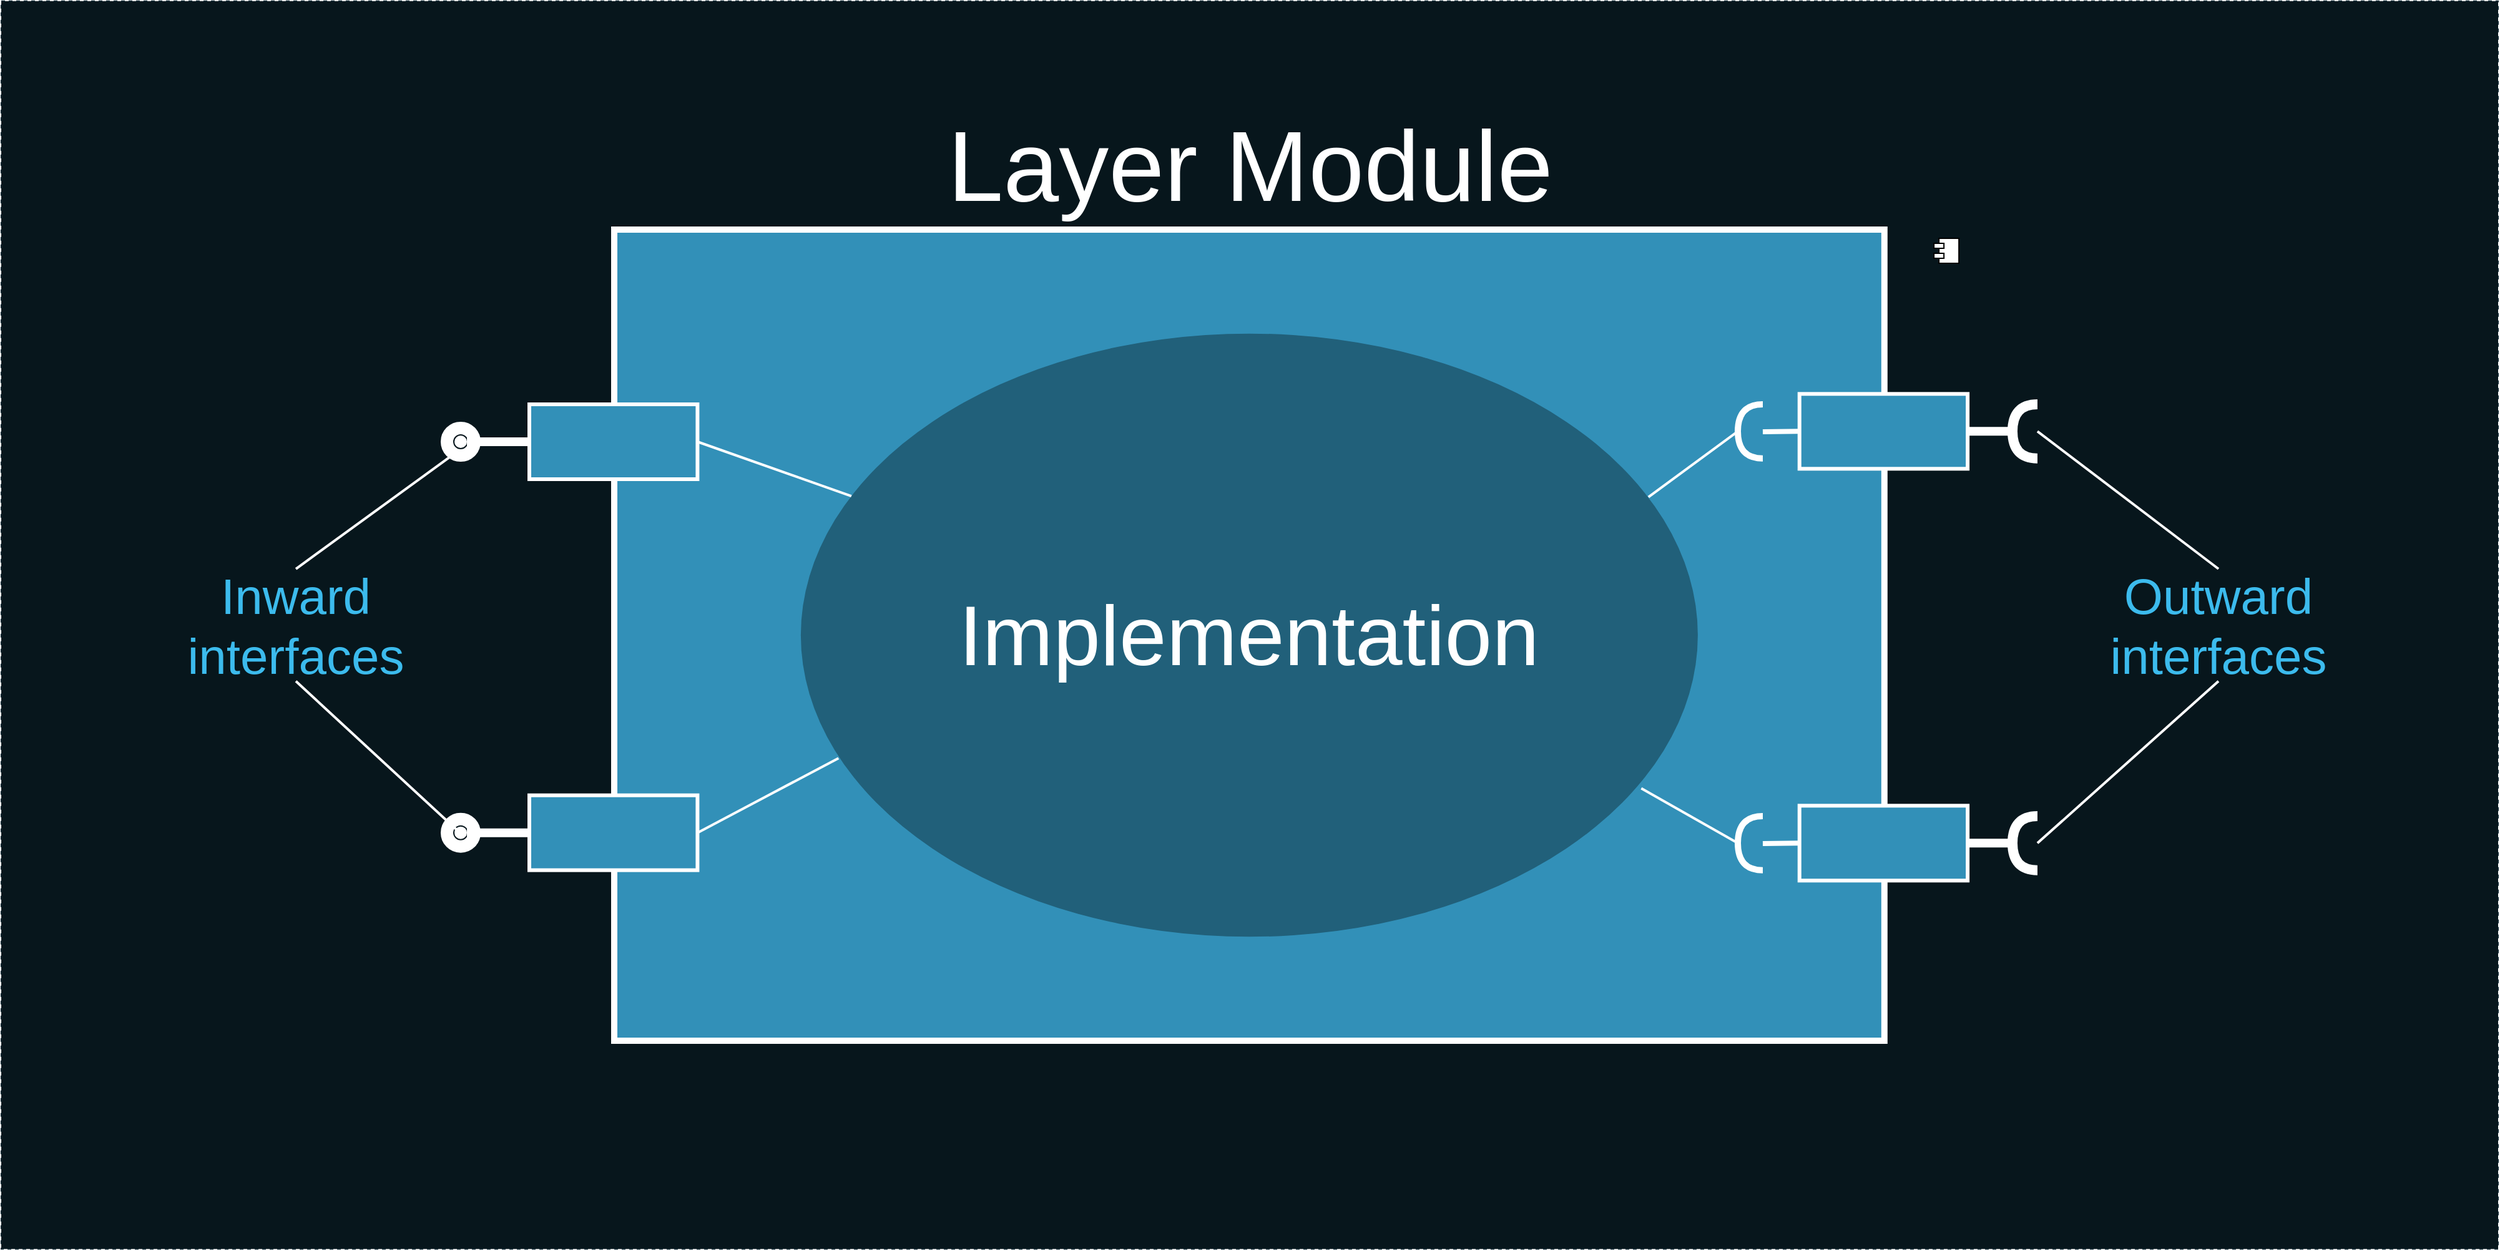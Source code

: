 <mxfile version="13.0.3" type="device"><diagram name="Page-1" id="b5b7bab2-c9e2-2cf4-8b2a-24fd1a2a6d21"><mxGraphModel dx="4512" dy="2343" grid="1" gridSize="10" guides="1" tooltips="1" connect="1" arrows="1" fold="1" page="1" pageScale="1" pageWidth="827" pageHeight="1169" background="#ffffff" math="0" shadow="0"><root><mxCell id="0"/><mxCell id="1" parent="0"/><mxCell id="crDRbli0xWPwZ9U8P9Jx-28" value="rusfinancebank.ru" style="rounded=0;whiteSpace=wrap;html=1;fillColor=#07161C;fontSize=30;fontColor=#FFFFFF;strokeColor=#0C242E;dashed=1;" parent="1" vertex="1"><mxGeometry x="-2440" y="-503.12" width="2000" height="1000" as="geometry"/></mxCell><mxCell id="tXMVsCFoQF1KZuXmmmwA-16" value="" style="rounded=0;orthogonalLoop=1;jettySize=auto;html=1;endArrow=none;endFill=0;fontSize=40;fontColor=#FFFFFF;strokeColor=#FFFFFF;strokeWidth=7;exitX=0;exitY=0.5;exitDx=0;exitDy=0;" parent="1" source="nEMtQPzapgCjAuKPO60t-6" target="tXMVsCFoQF1KZuXmmmwA-18" edge="1"><mxGeometry relative="1" as="geometry"><mxPoint x="-2239" y="5" as="sourcePoint"/><mxPoint x="-2069" y="5" as="targetPoint"/></mxGeometry></mxCell><mxCell id="tXMVsCFoQF1KZuXmmmwA-18" value="" style="ellipse;whiteSpace=wrap;html=1;fontFamily=Helvetica;fontSize=12;fontColor=#FFFFFF;align=center;strokeColor=#FFFFFF;fillColor=#ffffff;points=[];aspect=fixed;resizable=0;strokeWidth=22;" parent="1" vertex="1"><mxGeometry x="-2077" y="-155" width="10" height="10" as="geometry"/></mxCell><mxCell id="tXMVsCFoQF1KZuXmmmwA-21" value="Inward&lt;br&gt;interfaces" style="text;html=1;strokeColor=none;fillColor=none;align=center;verticalAlign=middle;whiteSpace=wrap;rounded=0;fontSize=40;fontColor=#3CBBED;" parent="1" vertex="1"><mxGeometry x="-2269" y="-48.12" width="130" height="90" as="geometry"/></mxCell><mxCell id="tXMVsCFoQF1KZuXmmmwA-23" value="" style="endArrow=none;html=1;strokeColor=#FFFFFF;strokeWidth=2;fontSize=33;fontColor=#3CBBED;entryX=0.371;entryY=1.186;entryDx=0;entryDy=0;entryPerimeter=0;exitX=0.5;exitY=0;exitDx=0;exitDy=0;" parent="1" source="tXMVsCFoQF1KZuXmmmwA-21" target="tXMVsCFoQF1KZuXmmmwA-18" edge="1"><mxGeometry width="50" height="50" relative="1" as="geometry"><mxPoint x="-2319" y="-40" as="sourcePoint"/><mxPoint x="-2269" y="-90" as="targetPoint"/></mxGeometry></mxCell><mxCell id="tXMVsCFoQF1KZuXmmmwA-24" value="" style="endArrow=none;html=1;strokeColor=#FFFFFF;strokeWidth=2;fontSize=33;fontColor=#3CBBED;entryX=0.214;entryY=0.296;entryDx=0;entryDy=0;entryPerimeter=0;exitX=0.5;exitY=1;exitDx=0;exitDy=0;" parent="1" source="tXMVsCFoQF1KZuXmmmwA-21" target="nEMtQPzapgCjAuKPO60t-9" edge="1"><mxGeometry width="50" height="50" relative="1" as="geometry"><mxPoint x="-2264" y="-28.12" as="sourcePoint"/><mxPoint x="-2049.57" y="162.71" as="targetPoint"/></mxGeometry></mxCell><mxCell id="tXMVsCFoQF1KZuXmmmwA-25" value="Outward&lt;br&gt;interfaces" style="text;html=1;strokeColor=none;fillColor=none;align=center;verticalAlign=middle;whiteSpace=wrap;rounded=0;fontSize=40;fontColor=#3CBBED;" parent="1" vertex="1"><mxGeometry x="-729" y="-48.12" width="130" height="90" as="geometry"/></mxCell><mxCell id="tXMVsCFoQF1KZuXmmmwA-26" value="" style="endArrow=none;html=1;strokeColor=#FFFFFF;strokeWidth=2;fontSize=33;fontColor=#3CBBED;entryX=0;entryY=0.5;entryDx=0;entryDy=0;exitX=0.5;exitY=1;exitDx=0;exitDy=0;entryPerimeter=0;" parent="1" source="tXMVsCFoQF1KZuXmmmwA-25" target="WUQhIYBa5418pxO2Ay4J-5" edge="1"><mxGeometry width="50" height="50" relative="1" as="geometry"><mxPoint x="-2194" y="51.88" as="sourcePoint"/><mxPoint x="-2039.57" y="172.71" as="targetPoint"/></mxGeometry></mxCell><mxCell id="tXMVsCFoQF1KZuXmmmwA-27" value="" style="endArrow=none;html=1;strokeColor=#FFFFFF;strokeWidth=2;fontSize=33;fontColor=#3CBBED;entryX=0;entryY=0.5;entryDx=0;entryDy=0;exitX=0.5;exitY=0;exitDx=0;exitDy=0;entryPerimeter=0;" parent="1" source="tXMVsCFoQF1KZuXmmmwA-25" target="WUQhIYBa5418pxO2Ay4J-1" edge="1"><mxGeometry width="50" height="50" relative="1" as="geometry"><mxPoint x="-654.0" y="51.88" as="sourcePoint"/><mxPoint x="-864.297" y="181.668" as="targetPoint"/></mxGeometry></mxCell><mxCell id="WUQhIYBa5418pxO2Ay4J-3" value="" style="group" parent="1" vertex="1" connectable="0"><mxGeometry x="-829" y="-180" width="20" height="43.33" as="geometry"/></mxCell><mxCell id="WUQhIYBa5418pxO2Ay4J-1" value="" style="shape=requiredInterface;html=1;verticalLabelPosition=bottom;strokeColor=#FFFFFF;strokeWidth=8;fontSize=33;fontColor=#3CBBED;rotation=-180;" parent="WUQhIYBa5418pxO2Ay4J-3" vertex="1"><mxGeometry width="20" height="43.33" as="geometry"/></mxCell><mxCell id="WUQhIYBa5418pxO2Ay4J-4" value="" style="group" parent="1" vertex="1" connectable="0"><mxGeometry x="-829" y="150" width="20" height="43.33" as="geometry"/></mxCell><mxCell id="WUQhIYBa5418pxO2Ay4J-5" value="" style="shape=requiredInterface;html=1;verticalLabelPosition=bottom;strokeColor=#FFFFFF;strokeWidth=8;fontSize=33;fontColor=#3CBBED;rotation=-180;" parent="WUQhIYBa5418pxO2Ay4J-4" vertex="1"><mxGeometry width="20" height="43.33" as="geometry"/></mxCell><mxCell id="WUQhIYBa5418pxO2Ay4J-6" value="" style="rounded=0;orthogonalLoop=1;jettySize=auto;html=1;endArrow=none;endFill=0;fontSize=40;fontColor=#FFFFFF;strokeColor=#FFFFFF;strokeWidth=7;exitX=1;exitY=0.5;exitDx=0;exitDy=0;exitPerimeter=0;entryX=1;entryY=0.5;entryDx=0;entryDy=0;" parent="1" source="WUQhIYBa5418pxO2Ay4J-5" target="nEMtQPzapgCjAuKPO60t-2" edge="1"><mxGeometry relative="1" as="geometry"><mxPoint x="-1929" y="-137.5" as="sourcePoint"/><mxPoint x="-874.297" y="171.668" as="targetPoint"/></mxGeometry></mxCell><mxCell id="WUQhIYBa5418pxO2Ay4J-13" value="" style="rounded=0;orthogonalLoop=1;jettySize=auto;html=1;endArrow=none;endFill=0;fontSize=40;fontColor=#FFFFFF;strokeColor=#FFFFFF;strokeWidth=4;exitX=0;exitY=0.5;exitDx=0;exitDy=0;" parent="1" edge="1"><mxGeometry relative="1" as="geometry"><mxPoint x="-990.238" y="-158.332" as="sourcePoint"/><mxPoint x="-1029" y="-158" as="targetPoint"/></mxGeometry></mxCell><mxCell id="6zHsUcergq1utXB0naxn-11" value="" style="html=1;dropTarget=0;strokeColor=#FFFFFF;strokeWidth=3;fillColor=#3290B8;fontSize=23;fontColor=#FFFFFF;labelPosition=center;verticalLabelPosition=top;align=center;verticalAlign=bottom;" parent="1" vertex="1"><mxGeometry x="-1949" y="-320" width="1017.41" height="650.0" as="geometry"/></mxCell><mxCell id="6zHsUcergq1utXB0naxn-12" value="" style="shape=component;jettyWidth=8;jettyHeight=4;" parent="6zHsUcergq1utXB0naxn-11" vertex="1"><mxGeometry x="1" width="20" height="20" relative="1" as="geometry"><mxPoint x="-27" y="7" as="offset"/></mxGeometry></mxCell><mxCell id="WUQhIYBa5418pxO2Ay4J-2" value="" style="rounded=0;orthogonalLoop=1;jettySize=auto;html=1;endArrow=none;endFill=0;fontSize=40;fontColor=#FFFFFF;strokeColor=#FFFFFF;strokeWidth=7;exitX=1;exitY=0.5;exitDx=0;exitDy=0;exitPerimeter=0;entryX=1;entryY=0.5;entryDx=0;entryDy=0;" parent="1" source="WUQhIYBa5418pxO2Ay4J-1" target="nEMtQPzapgCjAuKPO60t-1" edge="1"><mxGeometry relative="1" as="geometry"><mxPoint x="-1939" y="-147.5" as="sourcePoint"/><mxPoint x="-874.297" y="-158.332" as="targetPoint"/></mxGeometry></mxCell><mxCell id="tXMVsCFoQF1KZuXmmmwA-10" value="" style="group;labelPosition=center;verticalLabelPosition=top;align=center;verticalAlign=bottom;" parent="1" vertex="1" connectable="0"><mxGeometry x="-1949" y="-320" width="1084.08" height="650.0" as="geometry"/></mxCell><mxCell id="tXMVsCFoQF1KZuXmmmwA-11" value="&lt;font style=&quot;font-size: 80px&quot;&gt;Layer Module&lt;/font&gt;" style="html=1;dropTarget=0;strokeColor=#FFFFFF;strokeWidth=5;fillColor=#3290B8;fontSize=61;fontColor=#FFFFFF;labelPosition=center;verticalLabelPosition=top;align=center;verticalAlign=bottom;" parent="tXMVsCFoQF1KZuXmmmwA-10" vertex="1"><mxGeometry width="1017.41" height="650.0" as="geometry"/></mxCell><mxCell id="WUQhIYBa5418pxO2Ay4J-8" value="" style="group;strokeWidth=1;" parent="tXMVsCFoQF1KZuXmmmwA-10" vertex="1" connectable="0"><mxGeometry x="900" y="140" width="20" height="43.33" as="geometry"/></mxCell><mxCell id="WUQhIYBa5418pxO2Ay4J-9" value="" style="shape=requiredInterface;html=1;verticalLabelPosition=bottom;strokeColor=#FFFFFF;strokeWidth=5;fontSize=33;fontColor=#3CBBED;rotation=-180;" parent="WUQhIYBa5418pxO2Ay4J-8" vertex="1"><mxGeometry width="20" height="43.33" as="geometry"/></mxCell><mxCell id="nEMtQPzapgCjAuKPO60t-3" value="" style="rounded=0;orthogonalLoop=1;jettySize=auto;html=1;endArrow=none;endFill=0;fontSize=40;fontColor=#FFFFFF;strokeColor=#FFFFFF;strokeWidth=4;exitX=0;exitY=0.5;exitDx=0;exitDy=0;" edge="1" parent="WUQhIYBa5418pxO2Ay4J-8" source="nEMtQPzapgCjAuKPO60t-1"><mxGeometry relative="1" as="geometry"><mxPoint x="49.38" y="22.0" as="sourcePoint"/><mxPoint x="20" y="22" as="targetPoint"/></mxGeometry></mxCell><mxCell id="WUQhIYBa5418pxO2Ay4J-15" value="" style="group;strokeWidth=1;" parent="tXMVsCFoQF1KZuXmmmwA-10" vertex="1" connectable="0"><mxGeometry x="900" y="470" width="20" height="43.33" as="geometry"/></mxCell><mxCell id="WUQhIYBa5418pxO2Ay4J-16" value="" style="shape=requiredInterface;html=1;verticalLabelPosition=bottom;strokeColor=#FFFFFF;strokeWidth=5;fontSize=33;fontColor=#3CBBED;rotation=-180;" parent="WUQhIYBa5418pxO2Ay4J-15" vertex="1"><mxGeometry width="20" height="43.33" as="geometry"/></mxCell><mxCell id="WUQhIYBa5418pxO2Ay4J-18" value="" style="rounded=0;orthogonalLoop=1;jettySize=auto;html=1;endArrow=none;endFill=0;fontSize=40;fontColor=#FFFFFF;strokeColor=#FFFFFF;strokeWidth=4;exitX=0;exitY=0.5;exitDx=0;exitDy=0;" parent="tXMVsCFoQF1KZuXmmmwA-10" edge="1" source="nEMtQPzapgCjAuKPO60t-2"><mxGeometry relative="1" as="geometry"><mxPoint x="958.762" y="491.668" as="sourcePoint"/><mxPoint x="920.0" y="492" as="targetPoint"/></mxGeometry></mxCell><mxCell id="WUQhIYBa5418pxO2Ay4J-19" value="&lt;font color=&quot;#ffffff&quot; style=&quot;font-size: 68px&quot;&gt;Implementation&lt;/font&gt;" style="ellipse;whiteSpace=wrap;html=1;strokeColor=none;strokeWidth=5;fontSize=33;fontColor=#3CBBED;fillColor=#21607A;" parent="tXMVsCFoQF1KZuXmmmwA-10" vertex="1"><mxGeometry x="149.45" y="83.33" width="718.5" height="483.33" as="geometry"/></mxCell><mxCell id="WUQhIYBa5418pxO2Ay4J-10" value="" style="rounded=0;orthogonalLoop=1;jettySize=auto;html=1;endArrow=none;endFill=0;fontSize=40;fontColor=#FFFFFF;strokeColor=#FFFFFF;strokeWidth=2;exitX=1;exitY=0.5;exitDx=0;exitDy=0;exitPerimeter=0;entryX=0.945;entryY=0.271;entryDx=0;entryDy=0;entryPerimeter=0;" parent="tXMVsCFoQF1KZuXmmmwA-10" source="WUQhIYBa5418pxO2Ay4J-9" target="WUQhIYBa5418pxO2Ay4J-19" edge="1"><mxGeometry relative="1" as="geometry"><mxPoint x="-210" y="172.5" as="sourcePoint"/><mxPoint x="760" y="162" as="targetPoint"/></mxGeometry></mxCell><mxCell id="WUQhIYBa5418pxO2Ay4J-17" value="" style="rounded=0;orthogonalLoop=1;jettySize=auto;html=1;endArrow=none;endFill=0;fontSize=40;fontColor=#FFFFFF;strokeColor=#FFFFFF;strokeWidth=2;exitX=1;exitY=0.5;exitDx=0;exitDy=0;exitPerimeter=0;entryX=0.937;entryY=0.754;entryDx=0;entryDy=0;entryPerimeter=0;" parent="tXMVsCFoQF1KZuXmmmwA-10" source="WUQhIYBa5418pxO2Ay4J-16" target="WUQhIYBa5418pxO2Ay4J-19" edge="1"><mxGeometry relative="1" as="geometry"><mxPoint x="-210" y="502.5" as="sourcePoint"/><mxPoint x="760" y="492" as="targetPoint"/></mxGeometry></mxCell><mxCell id="WUQhIYBa5418pxO2Ay4J-28" value="" style="rounded=0;orthogonalLoop=1;jettySize=auto;html=1;endArrow=none;endFill=0;fontSize=40;fontColor=#FFFFFF;strokeColor=#FFFFFF;strokeWidth=2;entryX=0;entryY=0.25;entryDx=0;entryDy=0;" parent="tXMVsCFoQF1KZuXmmmwA-10" source="nEMtQPzapgCjAuKPO60t-6" target="tXMVsCFoQF1KZuXmmmwA-11" edge="1"><mxGeometry relative="1" as="geometry"><mxPoint x="10" y="172.5" as="sourcePoint"/><mxPoint x="209.504" y="180.502" as="targetPoint"/></mxGeometry></mxCell><mxCell id="nEMtQPzapgCjAuKPO60t-1" value="&lt;span style=&quot;font-family: monospace ; font-size: 0px&quot;&gt;%3CmxGraphModel%3E%3Croot%3E%3CmxCell%20id%3D%220%22%2F%3E%3CmxCell%20id%3D%221%22%20parent%3D%220%22%2F%3E%3CmxCell%20id%3D%222%22%20value%3D%22%22%20style%3D%22rounded%3D0%3BorthogonalLoop%3D1%3BjettySize%3Dauto%3Bhtml%3D1%3BendArrow%3Dnone%3BendFill%3D0%3BfontSize%3D40%3BfontColor%3D%23FFFFFF%3BstrokeColor%3D%23FFFFFF%3BstrokeWidth%3D4%3BexitX%3D0%3BexitY%3D0.5%3BexitDx%3D0%3BexitDy%3D0%3B%22%20edge%3D%221%22%20parent%3D%221%22%3E%3CmxGeometry%20relative%3D%221%22%20as%3D%22geometry%22%3E%3CmxPoint%20x%3D%22-999.62%22%20y%3D%22171.66%22%20as%3D%22sourcePoint%22%2F%3E%3CmxPoint%20x%3D%22-1029%22%20y%3D%22172%22%20as%3D%22targetPoint%22%2F%3E%3C%2FmxGeometry%3E%3C%2FmxCell%3E%3C%2Froot%3E%3C%2FmxGraphModel%3E&lt;/span&gt;&lt;span style=&quot;font-family: monospace ; font-size: 0px&quot;&gt;%3CmxGraphModel%3E%3Croot%3E%3CmxCell%20id%3D%220%22%2F%3E%3CmxCell%20id%3D%221%22%20parent%3D%220%22%2F%3E%3CmxCell%20id%3D%222%22%20value%3D%22%22%20style%3D%22rounded%3D0%3BorthogonalLoop%3D1%3BjettySize%3Dauto%3Bhtml%3D1%3BendArrow%3Dnone%3BendFill%3D0%3BfontSize%3D40%3BfontColor%3D%23FFFFFF%3BstrokeColor%3D%23FFFFFF%3BstrokeWidth%3D4%3BexitX%3D0%3BexitY%3D0.5%3BexitDx%3D0%3BexitDy%3D0%3B%22%20edge%3D%221%22%20parent%3D%221%22%3E%3CmxGeometry%20relative%3D%221%22%20as%3D%22geometry%22%3E%3CmxPoint%20x%3D%22-999.62%22%20y%3D%22171.66%22%20as%3D%22sourcePoint%22%2F%3E%3CmxPoint%20x%3D%22-1029%22%20y%3D%22172%22%20as%3D%22targetPoint%22%2F%3E%3C%2FmxGeometry%3E%3C%2FmxCell%3E%3C%2Froot%3E%3C%2FmxGraphModel%3E&lt;/span&gt;" style="rounded=0;whiteSpace=wrap;html=1;fillColor=#3290B8;strokeColor=#FFFFFF;strokeWidth=3;" vertex="1" parent="tXMVsCFoQF1KZuXmmmwA-10"><mxGeometry x="949.38" y="131.66" width="134.7" height="60" as="geometry"/></mxCell><mxCell id="nEMtQPzapgCjAuKPO60t-2" value="" style="rounded=0;whiteSpace=wrap;html=1;fillColor=#3290B8;strokeColor=#FFFFFF;strokeWidth=3;" vertex="1" parent="tXMVsCFoQF1KZuXmmmwA-10"><mxGeometry x="949.38" y="461.66" width="134.7" height="60" as="geometry"/></mxCell><mxCell id="tXMVsCFoQF1KZuXmmmwA-12" value="" style="shape=component;jettyWidth=8;jettyHeight=4;" parent="tXMVsCFoQF1KZuXmmmwA-10" vertex="1"><mxGeometry x="1" width="20" height="20" relative="1" as="geometry"><mxPoint x="-27" y="7" as="offset"/></mxGeometry></mxCell><mxCell id="nEMtQPzapgCjAuKPO60t-6" value="&lt;span style=&quot;font-family: monospace ; font-size: 0px&quot;&gt;%3CmxGraphModel%3E%3Croot%3E%3CmxCell%20id%3D%220%22%2F%3E%3CmxCell%20id%3D%221%22%20parent%3D%220%22%2F%3E%3CmxCell%20id%3D%222%22%20value%3D%22%22%20style%3D%22rounded%3D0%3BorthogonalLoop%3D1%3BjettySize%3Dauto%3Bhtml%3D1%3BendArrow%3Dnone%3BendFill%3D0%3BfontSize%3D40%3BfontColor%3D%23FFFFFF%3BstrokeColor%3D%23FFFFFF%3BstrokeWidth%3D4%3BexitX%3D0%3BexitY%3D0.5%3BexitDx%3D0%3BexitDy%3D0%3B%22%20edge%3D%221%22%20parent%3D%221%22%3E%3CmxGeometry%20relative%3D%221%22%20as%3D%22geometry%22%3E%3CmxPoint%20x%3D%22-999.62%22%20y%3D%22171.66%22%20as%3D%22sourcePoint%22%2F%3E%3CmxPoint%20x%3D%22-1029%22%20y%3D%22172%22%20as%3D%22targetPoint%22%2F%3E%3C%2FmxGeometry%3E%3C%2FmxCell%3E%3C%2Froot%3E%3C%2FmxGraphModel%3E&lt;/span&gt;&lt;span style=&quot;font-family: monospace ; font-size: 0px&quot;&gt;%3CmxGraphModel%3E%3Croot%3E%3CmxCell%20id%3D%220%22%2F%3E%3CmxCell%20id%3D%221%22%20parent%3D%220%22%2F%3E%3CmxCell%20id%3D%222%22%20value%3D%22%22%20style%3D%22rounded%3D0%3BorthogonalLoop%3D1%3BjettySize%3Dauto%3Bhtml%3D1%3BendArrow%3Dnone%3BendFill%3D0%3BfontSize%3D40%3BfontColor%3D%23FFFFFF%3BstrokeColor%3D%23FFFFFF%3BstrokeWidth%3D4%3BexitX%3D0%3BexitY%3D0.5%3BexitDx%3D0%3BexitDy%3D0%3B%22%20edge%3D%221%22%20parent%3D%221%22%3E%3CmxGeometry%20relative%3D%221%22%20as%3D%22geometry%22%3E%3CmxPoint%20x%3D%22-999.62%22%20y%3D%22171.66%22%20as%3D%22sourcePoint%22%2F%3E%3CmxPoint%20x%3D%22-1029%22%20y%3D%22172%22%20as%3D%22targetPoint%22%2F%3E%3C%2FmxGeometry%3E%3C%2FmxCell%3E%3C%2Froot%3E%3C%2FmxGraphModel%3E&lt;/span&gt;" style="rounded=0;whiteSpace=wrap;html=1;fillColor=#3290B8;strokeColor=#FFFFFF;strokeWidth=3;" vertex="1" parent="tXMVsCFoQF1KZuXmmmwA-10"><mxGeometry x="-68" y="140" width="134.7" height="60" as="geometry"/></mxCell><mxCell id="nEMtQPzapgCjAuKPO60t-7" value="" style="rounded=0;orthogonalLoop=1;jettySize=auto;html=1;endArrow=none;endFill=0;fontSize=40;fontColor=#FFFFFF;strokeColor=#FFFFFF;strokeWidth=2;entryX=1;entryY=0.5;entryDx=0;entryDy=0;" edge="1" parent="tXMVsCFoQF1KZuXmmmwA-10" source="WUQhIYBa5418pxO2Ay4J-19" target="nEMtQPzapgCjAuKPO60t-6"><mxGeometry relative="1" as="geometry"><mxPoint x="-1790.888" y="-103.319" as="sourcePoint"/><mxPoint x="-1949" y="-157.5" as="targetPoint"/></mxGeometry></mxCell><mxCell id="nEMtQPzapgCjAuKPO60t-8" value="" style="rounded=0;orthogonalLoop=1;jettySize=auto;html=1;endArrow=none;endFill=0;fontSize=40;fontColor=#FFFFFF;strokeColor=#FFFFFF;strokeWidth=7;exitX=0;exitY=0.5;exitDx=0;exitDy=0;" edge="1" parent="1" source="nEMtQPzapgCjAuKPO60t-11" target="nEMtQPzapgCjAuKPO60t-9"><mxGeometry relative="1" as="geometry"><mxPoint x="-2239" y="318.33" as="sourcePoint"/><mxPoint x="-2069" y="318.33" as="targetPoint"/></mxGeometry></mxCell><mxCell id="nEMtQPzapgCjAuKPO60t-9" value="" style="ellipse;whiteSpace=wrap;html=1;fontFamily=Helvetica;fontSize=12;fontColor=#FFFFFF;align=center;strokeColor=#FFFFFF;fillColor=#ffffff;points=[];aspect=fixed;resizable=0;strokeWidth=22;" vertex="1" parent="1"><mxGeometry x="-2077" y="158.33" width="10" height="10" as="geometry"/></mxCell><mxCell id="nEMtQPzapgCjAuKPO60t-10" value="" style="rounded=0;orthogonalLoop=1;jettySize=auto;html=1;endArrow=none;endFill=0;fontSize=40;fontColor=#FFFFFF;strokeColor=#FFFFFF;strokeWidth=2;entryX=0;entryY=0.25;entryDx=0;entryDy=0;" edge="1" parent="1" source="nEMtQPzapgCjAuKPO60t-11"><mxGeometry relative="1" as="geometry"><mxPoint x="10" y="485.83" as="sourcePoint"/><mxPoint x="-1949" y="155.83" as="targetPoint"/></mxGeometry></mxCell><mxCell id="nEMtQPzapgCjAuKPO60t-11" value="&lt;span style=&quot;font-family: monospace ; font-size: 0px&quot;&gt;%3CmxGraphModel%3E%3Croot%3E%3CmxCell%20id%3D%220%22%2F%3E%3CmxCell%20id%3D%221%22%20parent%3D%220%22%2F%3E%3CmxCell%20id%3D%222%22%20value%3D%22%22%20style%3D%22rounded%3D0%3BorthogonalLoop%3D1%3BjettySize%3Dauto%3Bhtml%3D1%3BendArrow%3Dnone%3BendFill%3D0%3BfontSize%3D40%3BfontColor%3D%23FFFFFF%3BstrokeColor%3D%23FFFFFF%3BstrokeWidth%3D4%3BexitX%3D0%3BexitY%3D0.5%3BexitDx%3D0%3BexitDy%3D0%3B%22%20edge%3D%221%22%20parent%3D%221%22%3E%3CmxGeometry%20relative%3D%221%22%20as%3D%22geometry%22%3E%3CmxPoint%20x%3D%22-999.62%22%20y%3D%22171.66%22%20as%3D%22sourcePoint%22%2F%3E%3CmxPoint%20x%3D%22-1029%22%20y%3D%22172%22%20as%3D%22targetPoint%22%2F%3E%3C%2FmxGeometry%3E%3C%2FmxCell%3E%3C%2Froot%3E%3C%2FmxGraphModel%3E&lt;/span&gt;&lt;span style=&quot;font-family: monospace ; font-size: 0px&quot;&gt;%3CmxGraphModel%3E%3Croot%3E%3CmxCell%20id%3D%220%22%2F%3E%3CmxCell%20id%3D%221%22%20parent%3D%220%22%2F%3E%3CmxCell%20id%3D%222%22%20value%3D%22%22%20style%3D%22rounded%3D0%3BorthogonalLoop%3D1%3BjettySize%3Dauto%3Bhtml%3D1%3BendArrow%3Dnone%3BendFill%3D0%3BfontSize%3D40%3BfontColor%3D%23FFFFFF%3BstrokeColor%3D%23FFFFFF%3BstrokeWidth%3D4%3BexitX%3D0%3BexitY%3D0.5%3BexitDx%3D0%3BexitDy%3D0%3B%22%20edge%3D%221%22%20parent%3D%221%22%3E%3CmxGeometry%20relative%3D%221%22%20as%3D%22geometry%22%3E%3CmxPoint%20x%3D%22-999.62%22%20y%3D%22171.66%22%20as%3D%22sourcePoint%22%2F%3E%3CmxPoint%20x%3D%22-1029%22%20y%3D%22172%22%20as%3D%22targetPoint%22%2F%3E%3C%2FmxGeometry%3E%3C%2FmxCell%3E%3C%2Froot%3E%3C%2FmxGraphModel%3E&lt;/span&gt;" style="rounded=0;whiteSpace=wrap;html=1;fillColor=#3290B8;strokeColor=#FFFFFF;strokeWidth=3;" vertex="1" parent="1"><mxGeometry x="-2017" y="133.33" width="134.7" height="60" as="geometry"/></mxCell><mxCell id="WUQhIYBa5418pxO2Ay4J-30" value="" style="rounded=0;orthogonalLoop=1;jettySize=auto;html=1;endArrow=none;endFill=0;fontSize=40;fontColor=#FFFFFF;strokeColor=#FFFFFF;strokeWidth=2;entryX=1;entryY=0.5;entryDx=0;entryDy=0;exitX=0.042;exitY=0.704;exitDx=0;exitDy=0;exitPerimeter=0;" parent="1" source="WUQhIYBa5418pxO2Ay4J-19" target="nEMtQPzapgCjAuKPO60t-11" edge="1"><mxGeometry relative="1" as="geometry"><mxPoint x="-1680.829" y="-64.709" as="sourcePoint"/><mxPoint x="-1939" y="-147.5" as="targetPoint"/></mxGeometry></mxCell></root></mxGraphModel></diagram></mxfile>